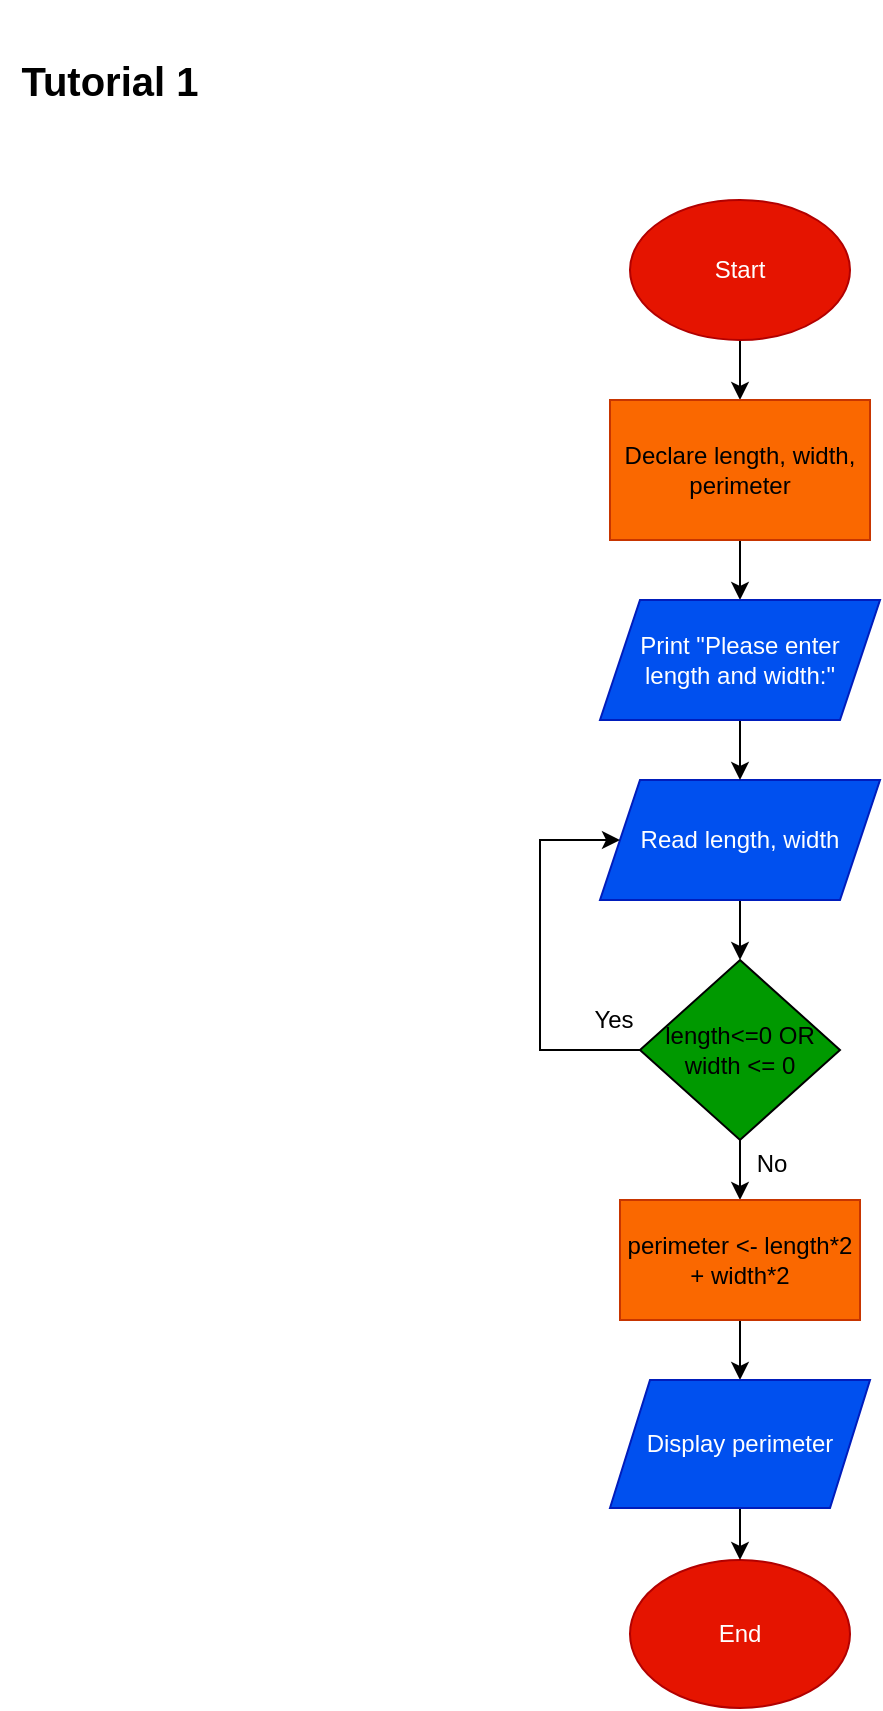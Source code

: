 <mxfile version="20.8.16" type="device"><diagram id="C5RBs43oDa-KdzZeNtuy" name="Page-1"><mxGraphModel dx="830" dy="506" grid="1" gridSize="10" guides="1" tooltips="1" connect="1" arrows="1" fold="1" page="1" pageScale="1" pageWidth="827" pageHeight="1169" math="0" shadow="0"><root><mxCell id="WIyWlLk6GJQsqaUBKTNV-0"/><mxCell id="WIyWlLk6GJQsqaUBKTNV-1" parent="WIyWlLk6GJQsqaUBKTNV-0"/><mxCell id="O7Ma8Cf0j8tX5LAsiyfw-6" style="edgeStyle=orthogonalEdgeStyle;rounded=0;orthogonalLoop=1;jettySize=auto;html=1;exitX=0.5;exitY=1;exitDx=0;exitDy=0;entryX=0.5;entryY=0;entryDx=0;entryDy=0;" edge="1" parent="WIyWlLk6GJQsqaUBKTNV-1" source="O7Ma8Cf0j8tX5LAsiyfw-0" target="O7Ma8Cf0j8tX5LAsiyfw-2"><mxGeometry relative="1" as="geometry"/></mxCell><mxCell id="O7Ma8Cf0j8tX5LAsiyfw-0" value="Start" style="ellipse;whiteSpace=wrap;html=1;fillColor=#e51400;fontColor=#ffffff;strokeColor=#B20000;" vertex="1" parent="WIyWlLk6GJQsqaUBKTNV-1"><mxGeometry x="345" y="100" width="110" height="70" as="geometry"/></mxCell><mxCell id="O7Ma8Cf0j8tX5LAsiyfw-1" value="End" style="ellipse;whiteSpace=wrap;html=1;fillColor=#E51400;fontColor=#FFFFFF;strokeColor=#B20000;" vertex="1" parent="WIyWlLk6GJQsqaUBKTNV-1"><mxGeometry x="345" y="780" width="110" height="74" as="geometry"/></mxCell><mxCell id="O7Ma8Cf0j8tX5LAsiyfw-21" style="edgeStyle=orthogonalEdgeStyle;rounded=0;orthogonalLoop=1;jettySize=auto;html=1;exitX=0.5;exitY=1;exitDx=0;exitDy=0;entryX=0.5;entryY=0;entryDx=0;entryDy=0;fontColor=default;" edge="1" parent="WIyWlLk6GJQsqaUBKTNV-1" source="O7Ma8Cf0j8tX5LAsiyfw-2" target="O7Ma8Cf0j8tX5LAsiyfw-19"><mxGeometry relative="1" as="geometry"/></mxCell><mxCell id="O7Ma8Cf0j8tX5LAsiyfw-2" value="Declare length, width, perimeter" style="rounded=0;whiteSpace=wrap;html=1;fillColor=#FA6800;strokeColor=#C73500;fontColor=default;" vertex="1" parent="WIyWlLk6GJQsqaUBKTNV-1"><mxGeometry x="335" y="200" width="130" height="70" as="geometry"/></mxCell><mxCell id="O7Ma8Cf0j8tX5LAsiyfw-8" style="edgeStyle=orthogonalEdgeStyle;rounded=0;orthogonalLoop=1;jettySize=auto;html=1;exitX=0.5;exitY=1;exitDx=0;exitDy=0;" edge="1" parent="WIyWlLk6GJQsqaUBKTNV-1" source="O7Ma8Cf0j8tX5LAsiyfw-3" target="O7Ma8Cf0j8tX5LAsiyfw-4"><mxGeometry relative="1" as="geometry"/></mxCell><mxCell id="O7Ma8Cf0j8tX5LAsiyfw-3" value="Read length, width" style="shape=parallelogram;perimeter=parallelogramPerimeter;whiteSpace=wrap;html=1;fixedSize=1;fillColor=#0050EF;fontColor=#FFFFFF;strokeColor=#001DBC;" vertex="1" parent="WIyWlLk6GJQsqaUBKTNV-1"><mxGeometry x="330" y="390" width="140" height="60" as="geometry"/></mxCell><mxCell id="O7Ma8Cf0j8tX5LAsiyfw-9" style="edgeStyle=orthogonalEdgeStyle;rounded=0;orthogonalLoop=1;jettySize=auto;html=1;exitX=0;exitY=0.5;exitDx=0;exitDy=0;entryX=0;entryY=0.5;entryDx=0;entryDy=0;" edge="1" parent="WIyWlLk6GJQsqaUBKTNV-1" source="O7Ma8Cf0j8tX5LAsiyfw-4" target="O7Ma8Cf0j8tX5LAsiyfw-3"><mxGeometry relative="1" as="geometry"><Array as="points"><mxPoint x="300" y="525"/><mxPoint x="300" y="420"/></Array></mxGeometry></mxCell><mxCell id="O7Ma8Cf0j8tX5LAsiyfw-18" style="edgeStyle=orthogonalEdgeStyle;rounded=0;orthogonalLoop=1;jettySize=auto;html=1;exitX=0.5;exitY=1;exitDx=0;exitDy=0;entryX=0.5;entryY=0;entryDx=0;entryDy=0;fontColor=default;" edge="1" parent="WIyWlLk6GJQsqaUBKTNV-1" source="O7Ma8Cf0j8tX5LAsiyfw-4" target="O7Ma8Cf0j8tX5LAsiyfw-11"><mxGeometry relative="1" as="geometry"/></mxCell><mxCell id="O7Ma8Cf0j8tX5LAsiyfw-4" value="length&amp;lt;=0 OR width &amp;lt;= 0" style="rhombus;whiteSpace=wrap;html=1;fillColor=#009900;" vertex="1" parent="WIyWlLk6GJQsqaUBKTNV-1"><mxGeometry x="350" y="480" width="100" height="90" as="geometry"/></mxCell><mxCell id="O7Ma8Cf0j8tX5LAsiyfw-10" value="Yes" style="text;html=1;strokeColor=none;fillColor=none;align=center;verticalAlign=middle;whiteSpace=wrap;rounded=0;" vertex="1" parent="WIyWlLk6GJQsqaUBKTNV-1"><mxGeometry x="307" y="495" width="60" height="30" as="geometry"/></mxCell><mxCell id="O7Ma8Cf0j8tX5LAsiyfw-15" style="edgeStyle=orthogonalEdgeStyle;rounded=0;orthogonalLoop=1;jettySize=auto;html=1;exitX=0.5;exitY=1;exitDx=0;exitDy=0;entryX=0.5;entryY=0;entryDx=0;entryDy=0;" edge="1" parent="WIyWlLk6GJQsqaUBKTNV-1" source="O7Ma8Cf0j8tX5LAsiyfw-11" target="O7Ma8Cf0j8tX5LAsiyfw-14"><mxGeometry relative="1" as="geometry"/></mxCell><mxCell id="O7Ma8Cf0j8tX5LAsiyfw-11" value="perimeter &amp;lt;- length*2 + width*2" style="rounded=0;whiteSpace=wrap;html=1;fillColor=#FA6800;strokeColor=#C73500;" vertex="1" parent="WIyWlLk6GJQsqaUBKTNV-1"><mxGeometry x="340" y="600" width="120" height="60" as="geometry"/></mxCell><mxCell id="O7Ma8Cf0j8tX5LAsiyfw-13" value="No" style="text;html=1;strokeColor=none;fillColor=none;align=center;verticalAlign=middle;whiteSpace=wrap;rounded=0;" vertex="1" parent="WIyWlLk6GJQsqaUBKTNV-1"><mxGeometry x="386" y="567" width="60" height="30" as="geometry"/></mxCell><mxCell id="O7Ma8Cf0j8tX5LAsiyfw-16" style="edgeStyle=orthogonalEdgeStyle;rounded=0;orthogonalLoop=1;jettySize=auto;html=1;exitX=0.5;exitY=1;exitDx=0;exitDy=0;entryX=0.5;entryY=0;entryDx=0;entryDy=0;" edge="1" parent="WIyWlLk6GJQsqaUBKTNV-1" source="O7Ma8Cf0j8tX5LAsiyfw-14" target="O7Ma8Cf0j8tX5LAsiyfw-1"><mxGeometry relative="1" as="geometry"/></mxCell><mxCell id="O7Ma8Cf0j8tX5LAsiyfw-14" value="Display perimeter" style="shape=parallelogram;perimeter=parallelogramPerimeter;whiteSpace=wrap;html=1;fixedSize=1;fillColor=#0050EF;strokeColor=#001DBC;fontColor=#FFFFFF;" vertex="1" parent="WIyWlLk6GJQsqaUBKTNV-1"><mxGeometry x="335" y="690" width="130" height="64" as="geometry"/></mxCell><mxCell id="O7Ma8Cf0j8tX5LAsiyfw-20" style="edgeStyle=orthogonalEdgeStyle;rounded=0;orthogonalLoop=1;jettySize=auto;html=1;exitX=0.5;exitY=1;exitDx=0;exitDy=0;entryX=0.5;entryY=0;entryDx=0;entryDy=0;fontColor=default;" edge="1" parent="WIyWlLk6GJQsqaUBKTNV-1" source="O7Ma8Cf0j8tX5LAsiyfw-19" target="O7Ma8Cf0j8tX5LAsiyfw-3"><mxGeometry relative="1" as="geometry"/></mxCell><mxCell id="O7Ma8Cf0j8tX5LAsiyfw-19" value="Print &quot;Please enter &lt;br&gt;length and width:&quot;" style="shape=parallelogram;perimeter=parallelogramPerimeter;whiteSpace=wrap;html=1;fixedSize=1;fillColor=#0050EF;fontColor=#FFFFFF;strokeColor=#001DBC;" vertex="1" parent="WIyWlLk6GJQsqaUBKTNV-1"><mxGeometry x="330" y="300" width="140" height="60" as="geometry"/></mxCell><mxCell id="O7Ma8Cf0j8tX5LAsiyfw-22" value="&lt;b&gt;&lt;font style=&quot;font-size: 20px;&quot;&gt;Tutorial 1&lt;/font&gt;&lt;/b&gt;" style="text;html=1;strokeColor=none;fillColor=none;align=center;verticalAlign=middle;whiteSpace=wrap;rounded=0;fontColor=default;" vertex="1" parent="WIyWlLk6GJQsqaUBKTNV-1"><mxGeometry x="30" width="110" height="80" as="geometry"/></mxCell></root></mxGraphModel></diagram></mxfile>